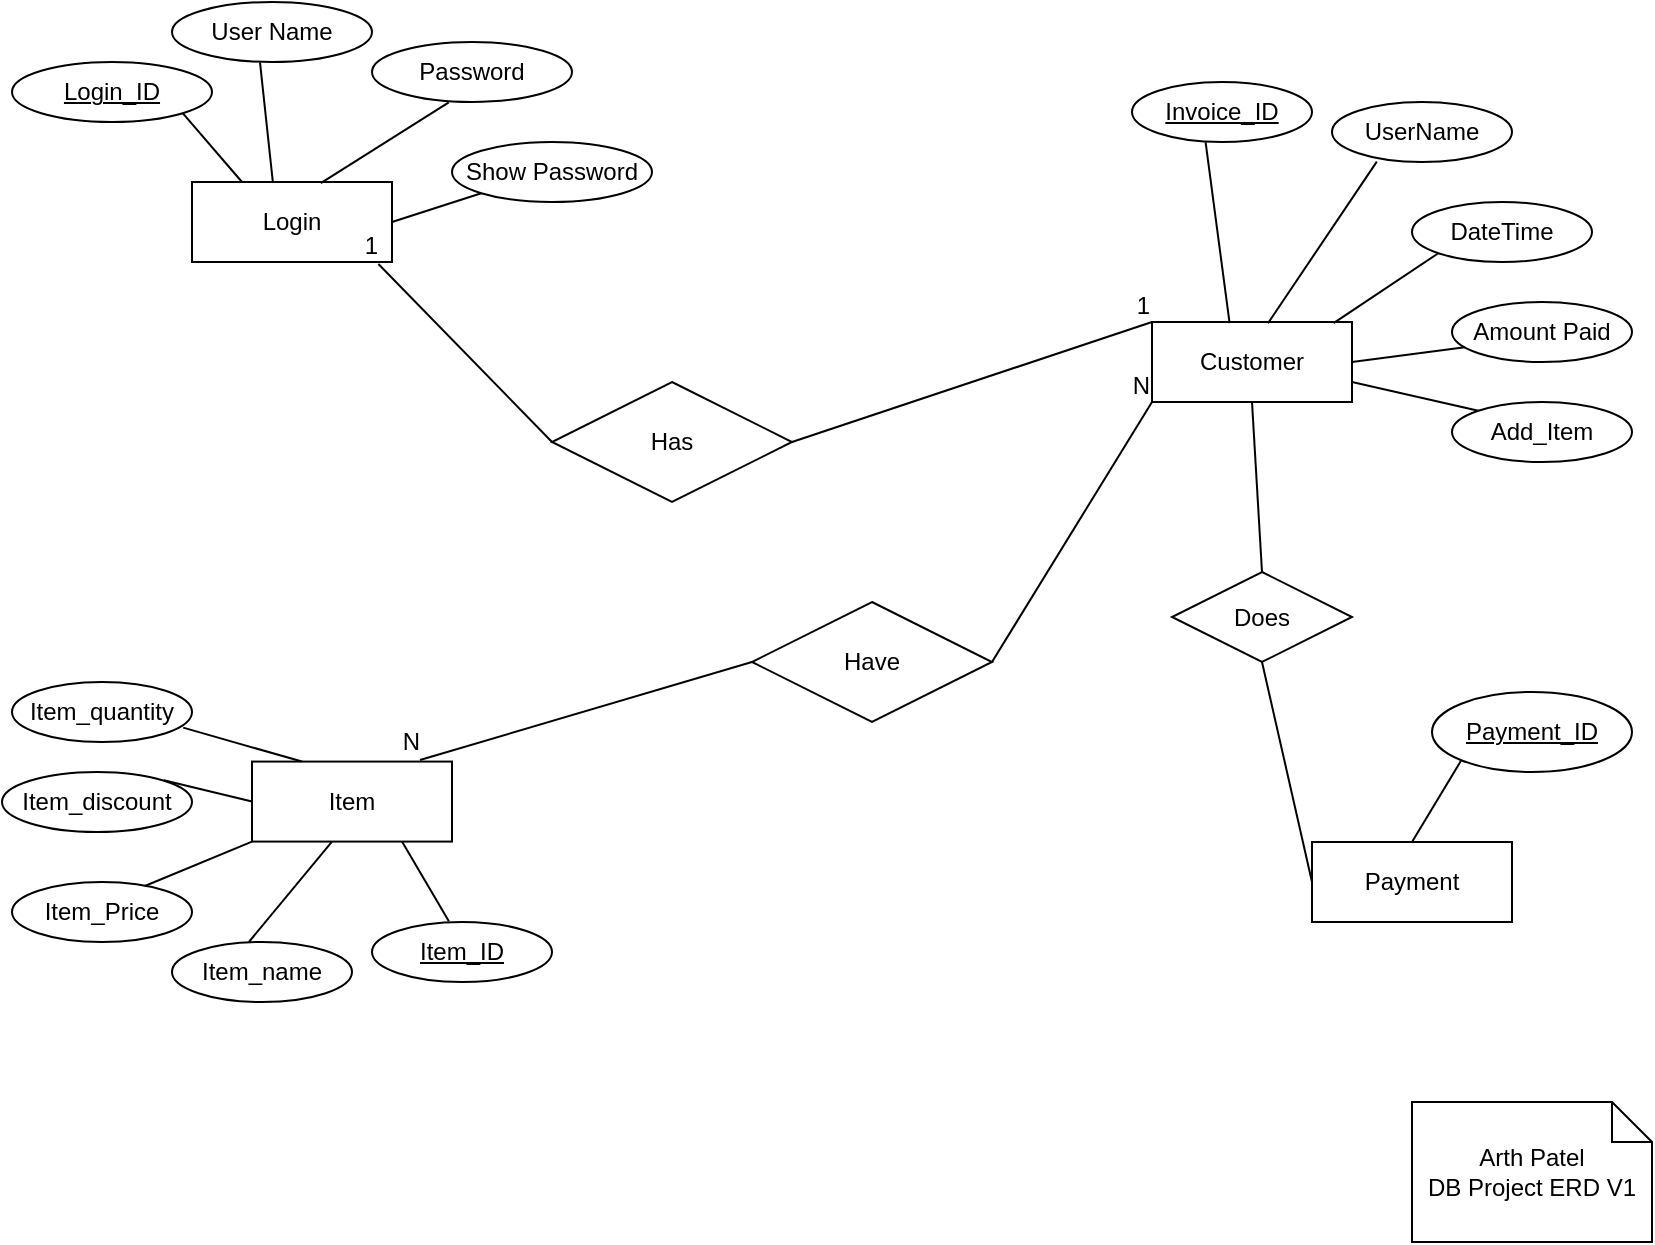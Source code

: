 <mxfile version="15.8.9" type="device"><diagram id="R2lEEEUBdFMjLlhIrx00" name="Page-1"><mxGraphModel dx="1102" dy="582" grid="1" gridSize="10" guides="1" tooltips="1" connect="1" arrows="1" fold="1" page="1" pageScale="1" pageWidth="850" pageHeight="1100" math="0" shadow="0" extFonts="Permanent Marker^https://fonts.googleapis.com/css?family=Permanent+Marker"><root><mxCell id="0"/><mxCell id="1" parent="0"/><mxCell id="H6GJGr8snfucXQYorv_6-1" value="Login" style="whiteSpace=wrap;html=1;align=center;" parent="1" vertex="1"><mxGeometry x="100" y="110" width="100" height="40" as="geometry"/></mxCell><mxCell id="H6GJGr8snfucXQYorv_6-2" value="Login_ID" style="ellipse;whiteSpace=wrap;html=1;align=center;fontStyle=4;" parent="1" vertex="1"><mxGeometry x="10" y="50" width="100" height="30" as="geometry"/></mxCell><mxCell id="H6GJGr8snfucXQYorv_6-3" value="User Name" style="ellipse;whiteSpace=wrap;html=1;align=center;" parent="1" vertex="1"><mxGeometry x="90" y="20" width="100" height="30" as="geometry"/></mxCell><mxCell id="H6GJGr8snfucXQYorv_6-4" value="Password" style="ellipse;whiteSpace=wrap;html=1;align=center;" parent="1" vertex="1"><mxGeometry x="190" y="40" width="100" height="30" as="geometry"/></mxCell><mxCell id="H6GJGr8snfucXQYorv_6-5" value="" style="endArrow=none;html=1;rounded=0;exitX=1;exitY=1;exitDx=0;exitDy=0;entryX=0.25;entryY=0;entryDx=0;entryDy=0;" parent="1" source="H6GJGr8snfucXQYorv_6-2" target="H6GJGr8snfucXQYorv_6-1" edge="1"><mxGeometry relative="1" as="geometry"><mxPoint x="340" y="280" as="sourcePoint"/><mxPoint x="500" y="280" as="targetPoint"/></mxGeometry></mxCell><mxCell id="H6GJGr8snfucXQYorv_6-6" value="" style="endArrow=none;html=1;rounded=0;exitX=0.44;exitY=1.007;exitDx=0;exitDy=0;exitPerimeter=0;entryX=0.404;entryY=-0.005;entryDx=0;entryDy=0;entryPerimeter=0;" parent="1" source="H6GJGr8snfucXQYorv_6-3" target="H6GJGr8snfucXQYorv_6-1" edge="1"><mxGeometry relative="1" as="geometry"><mxPoint x="340" y="280" as="sourcePoint"/><mxPoint x="500" y="280" as="targetPoint"/></mxGeometry></mxCell><mxCell id="H6GJGr8snfucXQYorv_6-7" value="" style="endArrow=none;html=1;rounded=0;exitX=0.384;exitY=1.007;exitDx=0;exitDy=0;exitPerimeter=0;entryX=0.644;entryY=0.015;entryDx=0;entryDy=0;entryPerimeter=0;" parent="1" source="H6GJGr8snfucXQYorv_6-4" target="H6GJGr8snfucXQYorv_6-1" edge="1"><mxGeometry relative="1" as="geometry"><mxPoint x="340" y="280" as="sourcePoint"/><mxPoint x="500" y="280" as="targetPoint"/></mxGeometry></mxCell><mxCell id="H6GJGr8snfucXQYorv_6-8" value="Show Password" style="ellipse;whiteSpace=wrap;html=1;align=center;" parent="1" vertex="1"><mxGeometry x="230" y="90" width="100" height="30" as="geometry"/></mxCell><mxCell id="H6GJGr8snfucXQYorv_6-9" value="" style="endArrow=none;html=1;rounded=0;exitX=1;exitY=0.5;exitDx=0;exitDy=0;entryX=0;entryY=1;entryDx=0;entryDy=0;" parent="1" source="H6GJGr8snfucXQYorv_6-1" target="H6GJGr8snfucXQYorv_6-8" edge="1"><mxGeometry relative="1" as="geometry"><mxPoint x="340" y="280" as="sourcePoint"/><mxPoint x="500" y="280" as="targetPoint"/></mxGeometry></mxCell><mxCell id="H6GJGr8snfucXQYorv_6-10" value="Customer" style="whiteSpace=wrap;html=1;align=center;" parent="1" vertex="1"><mxGeometry x="580" y="180" width="100" height="40" as="geometry"/></mxCell><mxCell id="H6GJGr8snfucXQYorv_6-11" value="Item" style="whiteSpace=wrap;html=1;align=center;" parent="1" vertex="1"><mxGeometry x="130" y="399.79" width="100" height="40" as="geometry"/></mxCell><mxCell id="H6GJGr8snfucXQYorv_6-13" value="Item_name" style="ellipse;whiteSpace=wrap;html=1;align=center;" parent="1" vertex="1"><mxGeometry x="90" y="490" width="90" height="30" as="geometry"/></mxCell><mxCell id="H6GJGr8snfucXQYorv_6-14" value="Item_Price" style="ellipse;whiteSpace=wrap;html=1;align=center;" parent="1" vertex="1"><mxGeometry x="10" y="460" width="90" height="30" as="geometry"/></mxCell><mxCell id="H6GJGr8snfucXQYorv_6-15" value="Item_discount" style="ellipse;whiteSpace=wrap;html=1;align=center;" parent="1" vertex="1"><mxGeometry x="5" y="405" width="95" height="30" as="geometry"/></mxCell><mxCell id="H6GJGr8snfucXQYorv_6-16" value="Item_ID" style="ellipse;whiteSpace=wrap;html=1;align=center;fontStyle=4;" parent="1" vertex="1"><mxGeometry x="190" y="480" width="90" height="30" as="geometry"/></mxCell><mxCell id="H6GJGr8snfucXQYorv_6-17" value="Item_quantity" style="ellipse;whiteSpace=wrap;html=1;align=center;" parent="1" vertex="1"><mxGeometry x="10" y="360" width="90" height="30" as="geometry"/></mxCell><mxCell id="H6GJGr8snfucXQYorv_6-18" value="" style="endArrow=none;html=1;rounded=0;exitX=0.951;exitY=0.767;exitDx=0;exitDy=0;exitPerimeter=0;entryX=0.25;entryY=0;entryDx=0;entryDy=0;" parent="1" target="H6GJGr8snfucXQYorv_6-11" edge="1"><mxGeometry relative="1" as="geometry"><mxPoint x="95.59" y="382.8" as="sourcePoint"/><mxPoint x="500" y="279.79" as="targetPoint"/></mxGeometry></mxCell><mxCell id="H6GJGr8snfucXQYorv_6-19" value="" style="endArrow=none;html=1;rounded=0;exitX=1;exitY=0;exitDx=0;exitDy=0;entryX=0;entryY=0.5;entryDx=0;entryDy=0;" parent="1" target="H6GJGr8snfucXQYorv_6-11" edge="1"><mxGeometry relative="1" as="geometry"><mxPoint x="85.909" y="409.127" as="sourcePoint"/><mxPoint x="500" y="279.79" as="targetPoint"/></mxGeometry></mxCell><mxCell id="H6GJGr8snfucXQYorv_6-20" value="" style="endArrow=none;html=1;rounded=0;exitX=0.738;exitY=0.073;exitDx=0;exitDy=0;exitPerimeter=0;entryX=0;entryY=1;entryDx=0;entryDy=0;" parent="1" target="H6GJGr8snfucXQYorv_6-11" edge="1"><mxGeometry relative="1" as="geometry"><mxPoint x="76.42" y="461.98" as="sourcePoint"/><mxPoint x="500" y="279.79" as="targetPoint"/></mxGeometry></mxCell><mxCell id="H6GJGr8snfucXQYorv_6-21" value="" style="endArrow=none;html=1;rounded=0;exitX=0.427;exitY=0.007;exitDx=0;exitDy=0;exitPerimeter=0;entryX=0.4;entryY=1;entryDx=0;entryDy=0;entryPerimeter=0;" parent="1" target="H6GJGr8snfucXQYorv_6-11" edge="1"><mxGeometry relative="1" as="geometry"><mxPoint x="128.43" y="490.0" as="sourcePoint"/><mxPoint x="500" y="279.79" as="targetPoint"/></mxGeometry></mxCell><mxCell id="H6GJGr8snfucXQYorv_6-22" value="" style="endArrow=none;html=1;rounded=0;exitX=0.427;exitY=-0.007;exitDx=0;exitDy=0;exitPerimeter=0;entryX=0.75;entryY=1;entryDx=0;entryDy=0;" parent="1" target="H6GJGr8snfucXQYorv_6-11" edge="1"><mxGeometry relative="1" as="geometry"><mxPoint x="228.43" y="479.58" as="sourcePoint"/><mxPoint x="500" y="279.79" as="targetPoint"/></mxGeometry></mxCell><mxCell id="H6GJGr8snfucXQYorv_6-32" value="Invoice_ID" style="ellipse;whiteSpace=wrap;html=1;align=center;fontStyle=4;" parent="1" vertex="1"><mxGeometry x="570" y="60" width="90" height="30" as="geometry"/></mxCell><mxCell id="H6GJGr8snfucXQYorv_6-34" value="Amount Paid" style="ellipse;whiteSpace=wrap;html=1;align=center;" parent="1" vertex="1"><mxGeometry x="730" y="170" width="90" height="30" as="geometry"/></mxCell><mxCell id="H6GJGr8snfucXQYorv_6-35" value="DateTime" style="ellipse;whiteSpace=wrap;html=1;align=center;" parent="1" vertex="1"><mxGeometry x="710" y="120" width="90" height="30" as="geometry"/></mxCell><mxCell id="H6GJGr8snfucXQYorv_6-36" value="UserName" style="ellipse;whiteSpace=wrap;html=1;align=center;" parent="1" vertex="1"><mxGeometry x="670" y="70" width="90" height="30" as="geometry"/></mxCell><mxCell id="H6GJGr8snfucXQYorv_6-37" value="Add_Item" style="ellipse;whiteSpace=wrap;html=1;align=center;" parent="1" vertex="1"><mxGeometry x="730" y="220" width="90" height="30" as="geometry"/></mxCell><mxCell id="H6GJGr8snfucXQYorv_6-42" value="" style="endArrow=none;html=1;rounded=0;entryX=0.409;entryY=1.007;entryDx=0;entryDy=0;entryPerimeter=0;exitX=0.388;exitY=0.015;exitDx=0;exitDy=0;exitPerimeter=0;" parent="1" source="H6GJGr8snfucXQYorv_6-10" target="H6GJGr8snfucXQYorv_6-32" edge="1"><mxGeometry relative="1" as="geometry"><mxPoint x="340" y="280" as="sourcePoint"/><mxPoint x="500" y="280" as="targetPoint"/></mxGeometry></mxCell><mxCell id="H6GJGr8snfucXQYorv_6-43" value="" style="endArrow=none;html=1;rounded=0;entryX=0.249;entryY=0.993;entryDx=0;entryDy=0;entryPerimeter=0;exitX=0.58;exitY=0.015;exitDx=0;exitDy=0;exitPerimeter=0;" parent="1" source="H6GJGr8snfucXQYorv_6-10" target="H6GJGr8snfucXQYorv_6-36" edge="1"><mxGeometry relative="1" as="geometry"><mxPoint x="340" y="280" as="sourcePoint"/><mxPoint x="500" y="280" as="targetPoint"/></mxGeometry></mxCell><mxCell id="H6GJGr8snfucXQYorv_6-44" value="" style="endArrow=none;html=1;rounded=0;entryX=0;entryY=1;entryDx=0;entryDy=0;exitX=0.908;exitY=0.015;exitDx=0;exitDy=0;exitPerimeter=0;" parent="1" source="H6GJGr8snfucXQYorv_6-10" target="H6GJGr8snfucXQYorv_6-35" edge="1"><mxGeometry relative="1" as="geometry"><mxPoint x="340" y="280" as="sourcePoint"/><mxPoint x="500" y="280" as="targetPoint"/></mxGeometry></mxCell><mxCell id="H6GJGr8snfucXQYorv_6-45" value="" style="endArrow=none;html=1;rounded=0;entryX=0.071;entryY=0.753;entryDx=0;entryDy=0;entryPerimeter=0;exitX=1;exitY=0.5;exitDx=0;exitDy=0;" parent="1" source="H6GJGr8snfucXQYorv_6-10" target="H6GJGr8snfucXQYorv_6-34" edge="1"><mxGeometry relative="1" as="geometry"><mxPoint x="340" y="280" as="sourcePoint"/><mxPoint x="500" y="280" as="targetPoint"/></mxGeometry></mxCell><mxCell id="H6GJGr8snfucXQYorv_6-46" value="" style="endArrow=none;html=1;rounded=0;entryX=0;entryY=0;entryDx=0;entryDy=0;exitX=1;exitY=0.75;exitDx=0;exitDy=0;" parent="1" source="H6GJGr8snfucXQYorv_6-10" target="H6GJGr8snfucXQYorv_6-37" edge="1"><mxGeometry relative="1" as="geometry"><mxPoint x="340" y="280" as="sourcePoint"/><mxPoint x="500" y="280" as="targetPoint"/></mxGeometry></mxCell><mxCell id="H6GJGr8snfucXQYorv_6-47" value="Have" style="shape=rhombus;perimeter=rhombusPerimeter;whiteSpace=wrap;html=1;align=center;" parent="1" vertex="1"><mxGeometry x="380" y="320" width="120" height="60" as="geometry"/></mxCell><mxCell id="H6GJGr8snfucXQYorv_6-48" value="" style="endArrow=none;html=1;rounded=0;entryX=0;entryY=1;entryDx=0;entryDy=0;exitX=1;exitY=0.5;exitDx=0;exitDy=0;" parent="1" source="H6GJGr8snfucXQYorv_6-47" target="H6GJGr8snfucXQYorv_6-10" edge="1"><mxGeometry relative="1" as="geometry"><mxPoint x="340" y="280" as="sourcePoint"/><mxPoint x="500" y="280" as="targetPoint"/></mxGeometry></mxCell><mxCell id="H6GJGr8snfucXQYorv_6-49" value="N" style="resizable=0;html=1;align=right;verticalAlign=bottom;" parent="H6GJGr8snfucXQYorv_6-48" connectable="0" vertex="1"><mxGeometry x="1" relative="1" as="geometry"/></mxCell><mxCell id="H6GJGr8snfucXQYorv_6-50" value="" style="endArrow=none;html=1;rounded=0;entryX=0.84;entryY=-0.02;entryDx=0;entryDy=0;exitX=0;exitY=0.5;exitDx=0;exitDy=0;entryPerimeter=0;" parent="1" source="H6GJGr8snfucXQYorv_6-47" target="H6GJGr8snfucXQYorv_6-11" edge="1"><mxGeometry relative="1" as="geometry"><mxPoint x="340" y="280" as="sourcePoint"/><mxPoint x="500" y="280" as="targetPoint"/></mxGeometry></mxCell><mxCell id="H6GJGr8snfucXQYorv_6-51" value="N" style="resizable=0;html=1;align=right;verticalAlign=bottom;" parent="H6GJGr8snfucXQYorv_6-50" connectable="0" vertex="1"><mxGeometry x="1" relative="1" as="geometry"/></mxCell><mxCell id="H6GJGr8snfucXQYorv_6-52" value="Has" style="shape=rhombus;perimeter=rhombusPerimeter;whiteSpace=wrap;html=1;align=center;" parent="1" vertex="1"><mxGeometry x="280" y="210" width="120" height="60" as="geometry"/></mxCell><mxCell id="H6GJGr8snfucXQYorv_6-55" value="" style="endArrow=none;html=1;rounded=0;entryX=0;entryY=0;entryDx=0;entryDy=0;exitX=1;exitY=0.5;exitDx=0;exitDy=0;entryPerimeter=0;" parent="1" source="H6GJGr8snfucXQYorv_6-52" target="H6GJGr8snfucXQYorv_6-10" edge="1"><mxGeometry relative="1" as="geometry"><mxPoint x="340" y="280" as="sourcePoint"/><mxPoint x="500" y="280" as="targetPoint"/></mxGeometry></mxCell><mxCell id="H6GJGr8snfucXQYorv_6-56" value="1" style="resizable=0;html=1;align=right;verticalAlign=bottom;" parent="H6GJGr8snfucXQYorv_6-55" connectable="0" vertex="1"><mxGeometry x="1" relative="1" as="geometry"/></mxCell><mxCell id="H6GJGr8snfucXQYorv_6-57" value="" style="endArrow=none;html=1;rounded=0;entryX=0.932;entryY=1.025;entryDx=0;entryDy=0;entryPerimeter=0;exitX=0;exitY=0.5;exitDx=0;exitDy=0;" parent="1" source="H6GJGr8snfucXQYorv_6-52" target="H6GJGr8snfucXQYorv_6-1" edge="1"><mxGeometry relative="1" as="geometry"><mxPoint x="340" y="280" as="sourcePoint"/><mxPoint x="500" y="280" as="targetPoint"/></mxGeometry></mxCell><mxCell id="H6GJGr8snfucXQYorv_6-58" value="1" style="resizable=0;html=1;align=right;verticalAlign=bottom;" parent="H6GJGr8snfucXQYorv_6-57" connectable="0" vertex="1"><mxGeometry x="1" relative="1" as="geometry"/></mxCell><mxCell id="H6GJGr8snfucXQYorv_6-61" value="Arth Patel&lt;br&gt;DB Project ERD V1" style="shape=note;size=20;whiteSpace=wrap;html=1;" parent="1" vertex="1"><mxGeometry x="710" y="570" width="120" height="70" as="geometry"/></mxCell><mxCell id="zTCo7AWL9oLKWF29Okh6-2" value="Payment" style="rounded=0;whiteSpace=wrap;html=1;" vertex="1" parent="1"><mxGeometry x="660" y="440" width="100" height="40" as="geometry"/></mxCell><mxCell id="zTCo7AWL9oLKWF29Okh6-4" value="Payment_ID" style="ellipse;whiteSpace=wrap;html=1;align=center;fontStyle=4;" vertex="1" parent="1"><mxGeometry x="720" y="365" width="100" height="40" as="geometry"/></mxCell><mxCell id="zTCo7AWL9oLKWF29Okh6-5" value="" style="endArrow=none;html=1;rounded=0;entryX=0;entryY=1;entryDx=0;entryDy=0;exitX=0.5;exitY=0;exitDx=0;exitDy=0;" edge="1" parent="1" source="zTCo7AWL9oLKWF29Okh6-2" target="zTCo7AWL9oLKWF29Okh6-4"><mxGeometry relative="1" as="geometry"><mxPoint x="340" y="320" as="sourcePoint"/><mxPoint x="500" y="320" as="targetPoint"/></mxGeometry></mxCell><mxCell id="zTCo7AWL9oLKWF29Okh6-6" value="Does" style="shape=rhombus;perimeter=rhombusPerimeter;whiteSpace=wrap;html=1;align=center;" vertex="1" parent="1"><mxGeometry x="590" y="305" width="90" height="45" as="geometry"/></mxCell><mxCell id="zTCo7AWL9oLKWF29Okh6-7" value="" style="endArrow=none;html=1;rounded=0;exitX=0.5;exitY=1;exitDx=0;exitDy=0;entryX=0.5;entryY=0;entryDx=0;entryDy=0;" edge="1" parent="1" source="H6GJGr8snfucXQYorv_6-10" target="zTCo7AWL9oLKWF29Okh6-6"><mxGeometry relative="1" as="geometry"><mxPoint x="340" y="420" as="sourcePoint"/><mxPoint x="500" y="420" as="targetPoint"/></mxGeometry></mxCell><mxCell id="zTCo7AWL9oLKWF29Okh6-8" value="" style="endArrow=none;html=1;rounded=0;entryX=0;entryY=0.5;entryDx=0;entryDy=0;exitX=0.5;exitY=1;exitDx=0;exitDy=0;" edge="1" parent="1" source="zTCo7AWL9oLKWF29Okh6-6" target="zTCo7AWL9oLKWF29Okh6-2"><mxGeometry relative="1" as="geometry"><mxPoint x="340" y="420" as="sourcePoint"/><mxPoint x="500" y="420" as="targetPoint"/></mxGeometry></mxCell></root></mxGraphModel></diagram></mxfile>